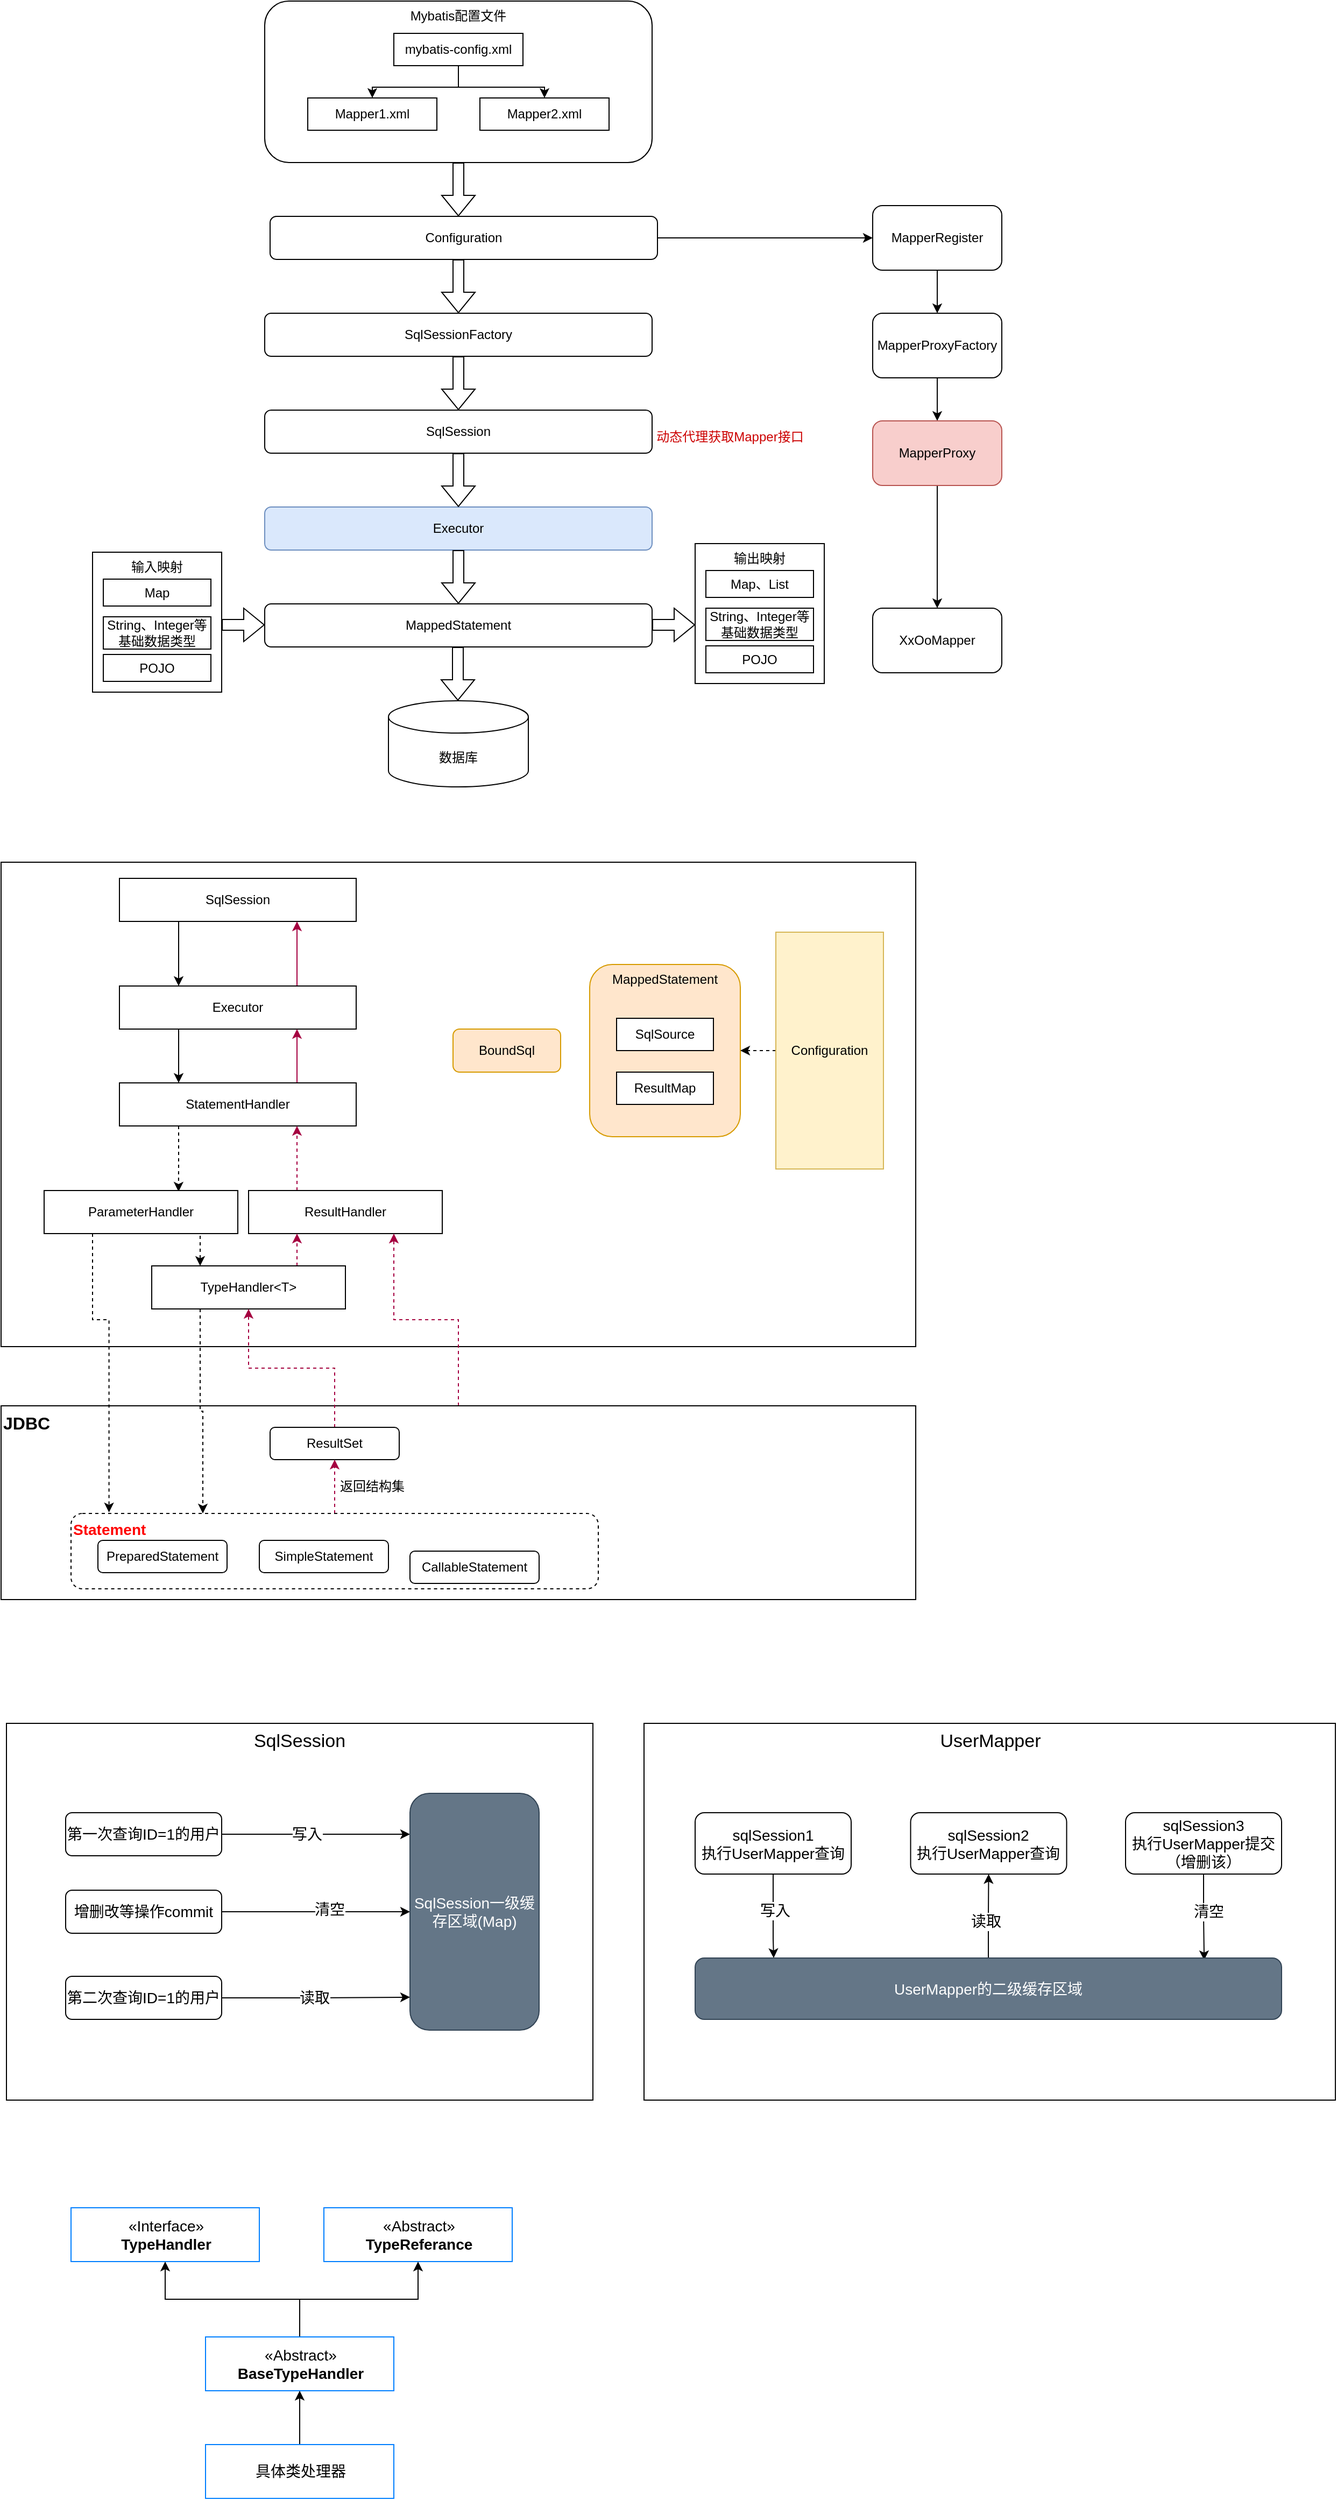 <mxfile version="16.6.2" type="github">
  <diagram id="zrVmGgvz86s285oYRR-s" name="Page-1">
    <mxGraphModel dx="2013" dy="1790" grid="1" gridSize="10" guides="1" tooltips="1" connect="1" arrows="1" fold="1" page="1" pageScale="1" pageWidth="827" pageHeight="1169" math="0" shadow="0">
      <root>
        <mxCell id="0" />
        <mxCell id="1" parent="0" />
        <mxCell id="Rq448YzsMf7xzy8Vdv3U-54" value="" style="rounded=0;whiteSpace=wrap;html=1;" parent="1" vertex="1">
          <mxGeometry x="-550" y="770" width="850" height="450" as="geometry" />
        </mxCell>
        <mxCell id="Rq448YzsMf7xzy8Vdv3U-1" value="Mybatis配置文件" style="rounded=1;whiteSpace=wrap;html=1;verticalAlign=top;" parent="1" vertex="1">
          <mxGeometry x="-305" y="-30" width="360" height="150" as="geometry" />
        </mxCell>
        <mxCell id="Rq448YzsMf7xzy8Vdv3U-4" value="" style="edgeStyle=orthogonalEdgeStyle;rounded=0;orthogonalLoop=1;jettySize=auto;html=1;" parent="1" source="Rq448YzsMf7xzy8Vdv3U-2" target="Rq448YzsMf7xzy8Vdv3U-3" edge="1">
          <mxGeometry relative="1" as="geometry" />
        </mxCell>
        <mxCell id="Rq448YzsMf7xzy8Vdv3U-6" style="edgeStyle=orthogonalEdgeStyle;rounded=0;orthogonalLoop=1;jettySize=auto;html=1;exitX=0.5;exitY=1;exitDx=0;exitDy=0;entryX=0.5;entryY=0;entryDx=0;entryDy=0;" parent="1" source="Rq448YzsMf7xzy8Vdv3U-2" target="Rq448YzsMf7xzy8Vdv3U-5" edge="1">
          <mxGeometry relative="1" as="geometry" />
        </mxCell>
        <mxCell id="Rq448YzsMf7xzy8Vdv3U-2" value="mybatis-config.xml" style="rounded=0;whiteSpace=wrap;html=1;" parent="1" vertex="1">
          <mxGeometry x="-185" width="120" height="30" as="geometry" />
        </mxCell>
        <mxCell id="Rq448YzsMf7xzy8Vdv3U-3" value="Mapper1.xml" style="whiteSpace=wrap;html=1;rounded=0;" parent="1" vertex="1">
          <mxGeometry x="-265" y="60" width="120" height="30" as="geometry" />
        </mxCell>
        <mxCell id="Rq448YzsMf7xzy8Vdv3U-5" value="Mapper2.xml" style="whiteSpace=wrap;html=1;rounded=0;" parent="1" vertex="1">
          <mxGeometry x="-105" y="60" width="120" height="30" as="geometry" />
        </mxCell>
        <mxCell id="Rq448YzsMf7xzy8Vdv3U-7" value="SqlSessionFactory" style="whiteSpace=wrap;html=1;verticalAlign=middle;rounded=1;" parent="1" vertex="1">
          <mxGeometry x="-305" y="260" width="360" height="40" as="geometry" />
        </mxCell>
        <mxCell id="Rq448YzsMf7xzy8Vdv3U-9" value="" style="shape=flexArrow;endArrow=classic;html=1;rounded=0;" parent="1" edge="1">
          <mxGeometry width="50" height="50" relative="1" as="geometry">
            <mxPoint x="-125" y="210" as="sourcePoint" />
            <mxPoint x="-125" y="260" as="targetPoint" />
          </mxGeometry>
        </mxCell>
        <mxCell id="Rq448YzsMf7xzy8Vdv3U-10" value="SqlSession" style="whiteSpace=wrap;html=1;verticalAlign=middle;rounded=1;" parent="1" vertex="1">
          <mxGeometry x="-305" y="350" width="360" height="40" as="geometry" />
        </mxCell>
        <mxCell id="Rq448YzsMf7xzy8Vdv3U-11" value="" style="shape=flexArrow;endArrow=classic;html=1;rounded=0;" parent="1" edge="1">
          <mxGeometry width="50" height="50" relative="1" as="geometry">
            <mxPoint x="-125" y="300" as="sourcePoint" />
            <mxPoint x="-125" y="350" as="targetPoint" />
          </mxGeometry>
        </mxCell>
        <mxCell id="Rq448YzsMf7xzy8Vdv3U-13" value="Executor" style="whiteSpace=wrap;html=1;verticalAlign=middle;rounded=1;fillColor=#dae8fc;strokeColor=#6c8ebf;" parent="1" vertex="1">
          <mxGeometry x="-305" y="440" width="360" height="40" as="geometry" />
        </mxCell>
        <mxCell id="Rq448YzsMf7xzy8Vdv3U-14" value="" style="shape=flexArrow;endArrow=classic;html=1;rounded=0;" parent="1" edge="1">
          <mxGeometry width="50" height="50" relative="1" as="geometry">
            <mxPoint x="-125" y="390" as="sourcePoint" />
            <mxPoint x="-125" y="440" as="targetPoint" />
          </mxGeometry>
        </mxCell>
        <mxCell id="Rq448YzsMf7xzy8Vdv3U-15" value="MappedStatement" style="whiteSpace=wrap;html=1;verticalAlign=middle;rounded=1;" parent="1" vertex="1">
          <mxGeometry x="-305" y="530" width="360" height="40" as="geometry" />
        </mxCell>
        <mxCell id="Rq448YzsMf7xzy8Vdv3U-16" value="" style="shape=flexArrow;endArrow=classic;html=1;rounded=0;" parent="1" edge="1">
          <mxGeometry width="50" height="50" relative="1" as="geometry">
            <mxPoint x="-125" y="480" as="sourcePoint" />
            <mxPoint x="-125" y="530" as="targetPoint" />
          </mxGeometry>
        </mxCell>
        <mxCell id="Rq448YzsMf7xzy8Vdv3U-18" value="数据库" style="shape=cylinder3;whiteSpace=wrap;html=1;boundedLbl=1;backgroundOutline=1;size=15;" parent="1" vertex="1">
          <mxGeometry x="-190" y="620" width="130" height="80" as="geometry" />
        </mxCell>
        <mxCell id="Rq448YzsMf7xzy8Vdv3U-19" value="" style="shape=flexArrow;endArrow=classic;html=1;rounded=0;" parent="1" edge="1">
          <mxGeometry width="50" height="50" relative="1" as="geometry">
            <mxPoint x="-125.5" y="570" as="sourcePoint" />
            <mxPoint x="-125.5" y="620" as="targetPoint" />
          </mxGeometry>
        </mxCell>
        <mxCell id="Rq448YzsMf7xzy8Vdv3U-20" value="输入映射" style="rounded=0;whiteSpace=wrap;html=1;verticalAlign=top;" parent="1" vertex="1">
          <mxGeometry x="-465" y="482" width="120" height="130" as="geometry" />
        </mxCell>
        <mxCell id="Rq448YzsMf7xzy8Vdv3U-21" value="Map" style="rounded=0;whiteSpace=wrap;html=1;" parent="1" vertex="1">
          <mxGeometry x="-455" y="507" width="100" height="25" as="geometry" />
        </mxCell>
        <mxCell id="Rq448YzsMf7xzy8Vdv3U-22" value="String、Integer等基础数据类型" style="rounded=0;whiteSpace=wrap;html=1;" parent="1" vertex="1">
          <mxGeometry x="-455" y="542" width="100" height="30" as="geometry" />
        </mxCell>
        <mxCell id="Rq448YzsMf7xzy8Vdv3U-23" value="POJO" style="rounded=0;whiteSpace=wrap;html=1;" parent="1" vertex="1">
          <mxGeometry x="-455" y="577" width="100" height="25" as="geometry" />
        </mxCell>
        <mxCell id="Rq448YzsMf7xzy8Vdv3U-24" value="输出映射" style="rounded=0;whiteSpace=wrap;html=1;verticalAlign=top;" parent="1" vertex="1">
          <mxGeometry x="95" y="474" width="120" height="130" as="geometry" />
        </mxCell>
        <mxCell id="Rq448YzsMf7xzy8Vdv3U-25" value="Map、List" style="rounded=0;whiteSpace=wrap;html=1;" parent="1" vertex="1">
          <mxGeometry x="105" y="499" width="100" height="25" as="geometry" />
        </mxCell>
        <mxCell id="Rq448YzsMf7xzy8Vdv3U-26" value="String、Integer等基础数据类型" style="rounded=0;whiteSpace=wrap;html=1;" parent="1" vertex="1">
          <mxGeometry x="105" y="534" width="100" height="30" as="geometry" />
        </mxCell>
        <mxCell id="Rq448YzsMf7xzy8Vdv3U-27" value="POJO" style="rounded=0;whiteSpace=wrap;html=1;" parent="1" vertex="1">
          <mxGeometry x="105" y="569" width="100" height="25" as="geometry" />
        </mxCell>
        <mxCell id="Rq448YzsMf7xzy8Vdv3U-29" value="" style="shape=flexArrow;endArrow=classic;html=1;rounded=0;" parent="1" edge="1">
          <mxGeometry width="50" height="50" relative="1" as="geometry">
            <mxPoint x="-345" y="549.5" as="sourcePoint" />
            <mxPoint x="-305" y="549.5" as="targetPoint" />
          </mxGeometry>
        </mxCell>
        <mxCell id="Rq448YzsMf7xzy8Vdv3U-30" value="" style="shape=flexArrow;endArrow=classic;html=1;rounded=0;" parent="1" edge="1">
          <mxGeometry width="50" height="50" relative="1" as="geometry">
            <mxPoint x="55" y="549.5" as="sourcePoint" />
            <mxPoint x="95" y="549.5" as="targetPoint" />
          </mxGeometry>
        </mxCell>
        <mxCell id="Rq448YzsMf7xzy8Vdv3U-33" style="edgeStyle=orthogonalEdgeStyle;rounded=0;orthogonalLoop=1;jettySize=auto;html=1;exitX=0.25;exitY=1;exitDx=0;exitDy=0;entryX=0.25;entryY=0;entryDx=0;entryDy=0;" parent="1" source="Rq448YzsMf7xzy8Vdv3U-31" target="Rq448YzsMf7xzy8Vdv3U-32" edge="1">
          <mxGeometry relative="1" as="geometry" />
        </mxCell>
        <mxCell id="Rq448YzsMf7xzy8Vdv3U-31" value="SqlSession" style="rounded=0;whiteSpace=wrap;html=1;" parent="1" vertex="1">
          <mxGeometry x="-440" y="785" width="220" height="40" as="geometry" />
        </mxCell>
        <mxCell id="Rq448YzsMf7xzy8Vdv3U-34" style="edgeStyle=orthogonalEdgeStyle;rounded=0;orthogonalLoop=1;jettySize=auto;html=1;exitX=0.75;exitY=0;exitDx=0;exitDy=0;entryX=0.75;entryY=1;entryDx=0;entryDy=0;fillColor=#d80073;strokeColor=#A50040;" parent="1" source="Rq448YzsMf7xzy8Vdv3U-32" target="Rq448YzsMf7xzy8Vdv3U-31" edge="1">
          <mxGeometry relative="1" as="geometry" />
        </mxCell>
        <mxCell id="Rq448YzsMf7xzy8Vdv3U-36" style="edgeStyle=orthogonalEdgeStyle;rounded=0;orthogonalLoop=1;jettySize=auto;html=1;exitX=0.25;exitY=1;exitDx=0;exitDy=0;entryX=0.25;entryY=0;entryDx=0;entryDy=0;" parent="1" source="Rq448YzsMf7xzy8Vdv3U-32" target="Rq448YzsMf7xzy8Vdv3U-35" edge="1">
          <mxGeometry relative="1" as="geometry" />
        </mxCell>
        <mxCell id="Rq448YzsMf7xzy8Vdv3U-32" value="Executor" style="rounded=0;whiteSpace=wrap;html=1;" parent="1" vertex="1">
          <mxGeometry x="-440" y="885" width="220" height="40" as="geometry" />
        </mxCell>
        <mxCell id="Rq448YzsMf7xzy8Vdv3U-37" style="edgeStyle=orthogonalEdgeStyle;rounded=0;orthogonalLoop=1;jettySize=auto;html=1;exitX=0.75;exitY=0;exitDx=0;exitDy=0;entryX=0.75;entryY=1;entryDx=0;entryDy=0;fillColor=#d80073;strokeColor=#A50040;" parent="1" source="Rq448YzsMf7xzy8Vdv3U-35" target="Rq448YzsMf7xzy8Vdv3U-32" edge="1">
          <mxGeometry relative="1" as="geometry" />
        </mxCell>
        <mxCell id="Rq448YzsMf7xzy8Vdv3U-41" style="edgeStyle=orthogonalEdgeStyle;rounded=0;orthogonalLoop=1;jettySize=auto;html=1;exitX=0.25;exitY=1;exitDx=0;exitDy=0;entryX=0.694;entryY=0.025;entryDx=0;entryDy=0;entryPerimeter=0;dashed=1;" parent="1" source="Rq448YzsMf7xzy8Vdv3U-35" target="Rq448YzsMf7xzy8Vdv3U-38" edge="1">
          <mxGeometry relative="1" as="geometry" />
        </mxCell>
        <mxCell id="Rq448YzsMf7xzy8Vdv3U-35" value="StatementHandler" style="rounded=0;whiteSpace=wrap;html=1;" parent="1" vertex="1">
          <mxGeometry x="-440" y="975" width="220" height="40" as="geometry" />
        </mxCell>
        <mxCell id="Rq448YzsMf7xzy8Vdv3U-51" style="edgeStyle=orthogonalEdgeStyle;rounded=0;orthogonalLoop=1;jettySize=auto;html=1;exitX=0.75;exitY=1;exitDx=0;exitDy=0;entryX=0.25;entryY=0;entryDx=0;entryDy=0;dashed=1;" parent="1" source="Rq448YzsMf7xzy8Vdv3U-38" target="Rq448YzsMf7xzy8Vdv3U-50" edge="1">
          <mxGeometry relative="1" as="geometry" />
        </mxCell>
        <mxCell id="Rq448YzsMf7xzy8Vdv3U-38" value="ParameterHandler" style="rounded=0;whiteSpace=wrap;html=1;" parent="1" vertex="1">
          <mxGeometry x="-510" y="1075" width="180" height="40" as="geometry" />
        </mxCell>
        <mxCell id="Rq448YzsMf7xzy8Vdv3U-49" style="edgeStyle=orthogonalEdgeStyle;rounded=0;orthogonalLoop=1;jettySize=auto;html=1;exitX=0.25;exitY=0;exitDx=0;exitDy=0;entryX=0.75;entryY=1;entryDx=0;entryDy=0;dashed=1;fillColor=#d80073;strokeColor=#A50040;" parent="1" source="Rq448YzsMf7xzy8Vdv3U-39" target="Rq448YzsMf7xzy8Vdv3U-35" edge="1">
          <mxGeometry relative="1" as="geometry" />
        </mxCell>
        <mxCell id="Rq448YzsMf7xzy8Vdv3U-39" value="ResultHandler" style="rounded=0;whiteSpace=wrap;html=1;" parent="1" vertex="1">
          <mxGeometry x="-320" y="1075" width="180" height="40" as="geometry" />
        </mxCell>
        <mxCell id="Rq448YzsMf7xzy8Vdv3U-52" style="edgeStyle=orthogonalEdgeStyle;rounded=0;orthogonalLoop=1;jettySize=auto;html=1;exitX=0.75;exitY=0;exitDx=0;exitDy=0;entryX=0.25;entryY=1;entryDx=0;entryDy=0;dashed=1;fillColor=#d80073;strokeColor=#A50040;" parent="1" source="Rq448YzsMf7xzy8Vdv3U-50" target="Rq448YzsMf7xzy8Vdv3U-39" edge="1">
          <mxGeometry relative="1" as="geometry" />
        </mxCell>
        <mxCell id="Rq448YzsMf7xzy8Vdv3U-50" value="TypeHandler&amp;lt;T&amp;gt;" style="rounded=0;whiteSpace=wrap;html=1;" parent="1" vertex="1">
          <mxGeometry x="-410" y="1145" width="180" height="40" as="geometry" />
        </mxCell>
        <mxCell id="Rq448YzsMf7xzy8Vdv3U-55" value="BoundSql" style="rounded=1;whiteSpace=wrap;html=1;fillColor=#ffe6cc;strokeColor=#d79b00;" parent="1" vertex="1">
          <mxGeometry x="-130" y="925" width="100" height="40" as="geometry" />
        </mxCell>
        <mxCell id="Rq448YzsMf7xzy8Vdv3U-56" value="MappedStatement" style="rounded=1;whiteSpace=wrap;html=1;fillColor=#ffe6cc;strokeColor=#d79b00;verticalAlign=top;" parent="1" vertex="1">
          <mxGeometry x="-3" y="865" width="140" height="160" as="geometry" />
        </mxCell>
        <mxCell id="Rq448YzsMf7xzy8Vdv3U-57" value="SqlSource" style="rounded=0;whiteSpace=wrap;html=1;" parent="1" vertex="1">
          <mxGeometry x="22" y="915" width="90" height="30" as="geometry" />
        </mxCell>
        <mxCell id="Rq448YzsMf7xzy8Vdv3U-58" value="ResultMap" style="rounded=0;whiteSpace=wrap;html=1;" parent="1" vertex="1">
          <mxGeometry x="22" y="965" width="90" height="30" as="geometry" />
        </mxCell>
        <mxCell id="Rq448YzsMf7xzy8Vdv3U-61" style="edgeStyle=orthogonalEdgeStyle;rounded=0;orthogonalLoop=1;jettySize=auto;html=1;exitX=0;exitY=0.5;exitDx=0;exitDy=0;entryX=1;entryY=0.5;entryDx=0;entryDy=0;dashed=1;" parent="1" source="Rq448YzsMf7xzy8Vdv3U-60" target="Rq448YzsMf7xzy8Vdv3U-56" edge="1">
          <mxGeometry relative="1" as="geometry" />
        </mxCell>
        <mxCell id="Rq448YzsMf7xzy8Vdv3U-60" value="Configuration" style="rounded=0;whiteSpace=wrap;html=1;fillColor=#fff2cc;strokeColor=#d6b656;" parent="1" vertex="1">
          <mxGeometry x="170" y="835" width="100" height="220" as="geometry" />
        </mxCell>
        <mxCell id="Rq448YzsMf7xzy8Vdv3U-74" style="edgeStyle=orthogonalEdgeStyle;rounded=0;orthogonalLoop=1;jettySize=auto;html=1;exitX=0.5;exitY=0;exitDx=0;exitDy=0;entryX=0.75;entryY=1;entryDx=0;entryDy=0;dashed=1;fontSize=12;fillColor=#d80073;strokeColor=#A50040;" parent="1" source="Rq448YzsMf7xzy8Vdv3U-62" target="Rq448YzsMf7xzy8Vdv3U-39" edge="1">
          <mxGeometry relative="1" as="geometry" />
        </mxCell>
        <mxCell id="Rq448YzsMf7xzy8Vdv3U-62" value="&lt;b&gt;&lt;font style=&quot;font-size: 16px&quot;&gt;JDBC&lt;/font&gt;&lt;/b&gt;" style="rounded=0;whiteSpace=wrap;html=1;verticalAlign=top;align=left;" parent="1" vertex="1">
          <mxGeometry x="-550" y="1275" width="850" height="180" as="geometry" />
        </mxCell>
        <mxCell id="Rq448YzsMf7xzy8Vdv3U-72" style="edgeStyle=orthogonalEdgeStyle;rounded=0;orthogonalLoop=1;jettySize=auto;html=1;exitX=0.5;exitY=0;exitDx=0;exitDy=0;entryX=0.5;entryY=1;entryDx=0;entryDy=0;dashed=1;fontSize=12;fillColor=#d80073;strokeColor=#A50040;" parent="1" source="Rq448YzsMf7xzy8Vdv3U-63" target="Rq448YzsMf7xzy8Vdv3U-50" edge="1">
          <mxGeometry relative="1" as="geometry" />
        </mxCell>
        <mxCell id="Rq448YzsMf7xzy8Vdv3U-63" value="ResultSet" style="rounded=1;whiteSpace=wrap;html=1;fontSize=12;fontStyle=0" parent="1" vertex="1">
          <mxGeometry x="-300" y="1295" width="120" height="30" as="geometry" />
        </mxCell>
        <mxCell id="Rq448YzsMf7xzy8Vdv3U-70" style="edgeStyle=orthogonalEdgeStyle;rounded=0;orthogonalLoop=1;jettySize=auto;html=1;exitX=0.5;exitY=0;exitDx=0;exitDy=0;entryX=0.5;entryY=1;entryDx=0;entryDy=0;dashed=1;fontSize=12;fillColor=#d80073;strokeColor=#A50040;" parent="1" source="Rq448YzsMf7xzy8Vdv3U-64" target="Rq448YzsMf7xzy8Vdv3U-63" edge="1">
          <mxGeometry relative="1" as="geometry" />
        </mxCell>
        <mxCell id="Rq448YzsMf7xzy8Vdv3U-64" value="&lt;b&gt;&lt;font style=&quot;font-size: 14px&quot; color=&quot;#ff0000&quot;&gt;Statement&lt;/font&gt;&lt;/b&gt;" style="rounded=1;whiteSpace=wrap;html=1;fontSize=12;dashed=1;verticalAlign=top;align=left;" parent="1" vertex="1">
          <mxGeometry x="-485" y="1375" width="490" height="70" as="geometry" />
        </mxCell>
        <mxCell id="Rq448YzsMf7xzy8Vdv3U-66" value="PreparedStatement" style="rounded=1;whiteSpace=wrap;html=1;fontSize=12;fontStyle=0" parent="1" vertex="1">
          <mxGeometry x="-460" y="1400" width="120" height="30" as="geometry" />
        </mxCell>
        <mxCell id="Rq448YzsMf7xzy8Vdv3U-67" value="SimpleStatement" style="rounded=1;whiteSpace=wrap;html=1;fontSize=12;fontStyle=0" parent="1" vertex="1">
          <mxGeometry x="-310" y="1400" width="120" height="30" as="geometry" />
        </mxCell>
        <mxCell id="Rq448YzsMf7xzy8Vdv3U-68" value="CallableStatement" style="rounded=1;whiteSpace=wrap;html=1;fontSize=12;fontStyle=0" parent="1" vertex="1">
          <mxGeometry x="-170" y="1410" width="120" height="30" as="geometry" />
        </mxCell>
        <mxCell id="Rq448YzsMf7xzy8Vdv3U-71" value="返回结构集" style="text;html=1;strokeColor=none;fillColor=none;align=center;verticalAlign=middle;whiteSpace=wrap;rounded=0;dashed=1;fontSize=12;" parent="1" vertex="1">
          <mxGeometry x="-240" y="1335" width="70" height="30" as="geometry" />
        </mxCell>
        <mxCell id="Rq448YzsMf7xzy8Vdv3U-75" style="edgeStyle=orthogonalEdgeStyle;rounded=0;orthogonalLoop=1;jettySize=auto;html=1;exitX=0.25;exitY=1;exitDx=0;exitDy=0;entryX=0.118;entryY=0.55;entryDx=0;entryDy=0;entryPerimeter=0;dashed=1;fontSize=12;" parent="1" source="Rq448YzsMf7xzy8Vdv3U-38" target="Rq448YzsMf7xzy8Vdv3U-62" edge="1">
          <mxGeometry relative="1" as="geometry" />
        </mxCell>
        <mxCell id="Rq448YzsMf7xzy8Vdv3U-77" style="edgeStyle=orthogonalEdgeStyle;rounded=0;orthogonalLoop=1;jettySize=auto;html=1;exitX=0.25;exitY=1;exitDx=0;exitDy=0;entryX=0.25;entryY=0;entryDx=0;entryDy=0;dashed=1;fontSize=12;" parent="1" source="Rq448YzsMf7xzy8Vdv3U-50" target="Rq448YzsMf7xzy8Vdv3U-64" edge="1">
          <mxGeometry relative="1" as="geometry" />
        </mxCell>
        <mxCell id="AFXGD0vldeX-8flnhmzO-6" value="" style="edgeStyle=orthogonalEdgeStyle;rounded=0;orthogonalLoop=1;jettySize=auto;html=1;" parent="1" source="AFXGD0vldeX-8flnhmzO-1" target="AFXGD0vldeX-8flnhmzO-5" edge="1">
          <mxGeometry relative="1" as="geometry" />
        </mxCell>
        <mxCell id="AFXGD0vldeX-8flnhmzO-1" value="Configuration" style="whiteSpace=wrap;html=1;verticalAlign=middle;rounded=1;" parent="1" vertex="1">
          <mxGeometry x="-300" y="170" width="360" height="40" as="geometry" />
        </mxCell>
        <mxCell id="AFXGD0vldeX-8flnhmzO-3" value="" style="shape=flexArrow;endArrow=classic;html=1;rounded=0;exitX=0.5;exitY=1;exitDx=0;exitDy=0;" parent="1" source="Rq448YzsMf7xzy8Vdv3U-1" edge="1">
          <mxGeometry width="50" height="50" relative="1" as="geometry">
            <mxPoint x="-125" y="140" as="sourcePoint" />
            <mxPoint x="-125" y="170" as="targetPoint" />
          </mxGeometry>
        </mxCell>
        <mxCell id="AFXGD0vldeX-8flnhmzO-8" value="" style="edgeStyle=orthogonalEdgeStyle;rounded=0;orthogonalLoop=1;jettySize=auto;html=1;" parent="1" source="AFXGD0vldeX-8flnhmzO-5" target="AFXGD0vldeX-8flnhmzO-7" edge="1">
          <mxGeometry relative="1" as="geometry" />
        </mxCell>
        <mxCell id="AFXGD0vldeX-8flnhmzO-5" value="MapperRegister" style="whiteSpace=wrap;html=1;rounded=1;" parent="1" vertex="1">
          <mxGeometry x="260" y="160" width="120" height="60" as="geometry" />
        </mxCell>
        <mxCell id="AFXGD0vldeX-8flnhmzO-10" value="" style="edgeStyle=orthogonalEdgeStyle;rounded=0;orthogonalLoop=1;jettySize=auto;html=1;" parent="1" source="AFXGD0vldeX-8flnhmzO-7" target="AFXGD0vldeX-8flnhmzO-9" edge="1">
          <mxGeometry relative="1" as="geometry" />
        </mxCell>
        <mxCell id="AFXGD0vldeX-8flnhmzO-7" value="MapperProxyFactory" style="whiteSpace=wrap;html=1;rounded=1;" parent="1" vertex="1">
          <mxGeometry x="260" y="260" width="120" height="60" as="geometry" />
        </mxCell>
        <mxCell id="AFXGD0vldeX-8flnhmzO-12" value="" style="edgeStyle=orthogonalEdgeStyle;rounded=0;orthogonalLoop=1;jettySize=auto;html=1;" parent="1" source="AFXGD0vldeX-8flnhmzO-9" target="AFXGD0vldeX-8flnhmzO-11" edge="1">
          <mxGeometry relative="1" as="geometry" />
        </mxCell>
        <mxCell id="AFXGD0vldeX-8flnhmzO-9" value="MapperProxy" style="whiteSpace=wrap;html=1;rounded=1;fillColor=#f8cecc;strokeColor=#b85450;" parent="1" vertex="1">
          <mxGeometry x="260" y="360" width="120" height="60" as="geometry" />
        </mxCell>
        <mxCell id="AFXGD0vldeX-8flnhmzO-11" value="XxOoMapper" style="whiteSpace=wrap;html=1;rounded=1;" parent="1" vertex="1">
          <mxGeometry x="260" y="534" width="120" height="60" as="geometry" />
        </mxCell>
        <mxCell id="AFXGD0vldeX-8flnhmzO-14" value="动态代理获取Mapper接口" style="text;html=1;strokeColor=none;fillColor=none;align=center;verticalAlign=middle;whiteSpace=wrap;rounded=0;fontColor=#CC0000;" parent="1" vertex="1">
          <mxGeometry x="40" y="360" width="175" height="30" as="geometry" />
        </mxCell>
        <mxCell id="Y9dcvcBHEjXSq1MkC8Hs-1" value="SqlSession" style="rounded=0;whiteSpace=wrap;html=1;verticalAlign=top;fontSize=17;" parent="1" vertex="1">
          <mxGeometry x="-545" y="1570" width="545" height="350" as="geometry" />
        </mxCell>
        <mxCell id="Y9dcvcBHEjXSq1MkC8Hs-4" style="edgeStyle=orthogonalEdgeStyle;rounded=0;orthogonalLoop=1;jettySize=auto;html=1;exitX=1;exitY=0.5;exitDx=0;exitDy=0;entryX=0;entryY=0.25;entryDx=0;entryDy=0;fontSize=14;" parent="1" source="Y9dcvcBHEjXSq1MkC8Hs-2" edge="1">
          <mxGeometry relative="1" as="geometry">
            <mxPoint x="-170" y="1673" as="targetPoint" />
          </mxGeometry>
        </mxCell>
        <mxCell id="Y9dcvcBHEjXSq1MkC8Hs-6" value="写入" style="edgeLabel;html=1;align=center;verticalAlign=middle;resizable=0;points=[];fontSize=14;fontColor=#000000;" parent="Y9dcvcBHEjXSq1MkC8Hs-4" vertex="1" connectable="0">
          <mxGeometry x="-0.106" y="1" relative="1" as="geometry">
            <mxPoint y="1" as="offset" />
          </mxGeometry>
        </mxCell>
        <mxCell id="Y9dcvcBHEjXSq1MkC8Hs-2" value="第一次查询ID=1的用户" style="rounded=1;whiteSpace=wrap;html=1;fontSize=14;align=center;" parent="1" vertex="1">
          <mxGeometry x="-490" y="1653" width="145" height="40" as="geometry" />
        </mxCell>
        <mxCell id="Y9dcvcBHEjXSq1MkC8Hs-3" value="SqlSession一级缓存区域(Map)" style="rounded=1;whiteSpace=wrap;html=1;fontSize=14;strokeColor=#314354;fillColor=#647687;fontColor=#ffffff;" parent="1" vertex="1">
          <mxGeometry x="-170" y="1635" width="120" height="220" as="geometry" />
        </mxCell>
        <mxCell id="Y9dcvcBHEjXSq1MkC8Hs-7" style="edgeStyle=orthogonalEdgeStyle;rounded=0;orthogonalLoop=1;jettySize=auto;html=1;exitX=1;exitY=0.5;exitDx=0;exitDy=0;entryX=0;entryY=0.5;entryDx=0;entryDy=0;fontSize=14;fontColor=#000000;" parent="1" source="Y9dcvcBHEjXSq1MkC8Hs-5" target="Y9dcvcBHEjXSq1MkC8Hs-3" edge="1">
          <mxGeometry relative="1" as="geometry" />
        </mxCell>
        <mxCell id="Y9dcvcBHEjXSq1MkC8Hs-8" value="清空" style="edgeLabel;html=1;align=center;verticalAlign=middle;resizable=0;points=[];fontSize=14;fontColor=#000000;" parent="Y9dcvcBHEjXSq1MkC8Hs-7" vertex="1" connectable="0">
          <mxGeometry x="0.141" y="3" relative="1" as="geometry">
            <mxPoint y="1" as="offset" />
          </mxGeometry>
        </mxCell>
        <mxCell id="Y9dcvcBHEjXSq1MkC8Hs-5" value="增删改等操作commit" style="rounded=1;whiteSpace=wrap;html=1;fontSize=14;align=center;" parent="1" vertex="1">
          <mxGeometry x="-490" y="1725" width="145" height="40" as="geometry" />
        </mxCell>
        <mxCell id="Y9dcvcBHEjXSq1MkC8Hs-10" style="edgeStyle=orthogonalEdgeStyle;rounded=0;orthogonalLoop=1;jettySize=auto;html=1;exitX=1;exitY=0.5;exitDx=0;exitDy=0;entryX=0;entryY=0.861;entryDx=0;entryDy=0;entryPerimeter=0;fontSize=14;fontColor=#000000;" parent="1" source="Y9dcvcBHEjXSq1MkC8Hs-9" target="Y9dcvcBHEjXSq1MkC8Hs-3" edge="1">
          <mxGeometry relative="1" as="geometry" />
        </mxCell>
        <mxCell id="Y9dcvcBHEjXSq1MkC8Hs-11" value="读取" style="edgeLabel;html=1;align=center;verticalAlign=middle;resizable=0;points=[];fontSize=14;fontColor=#000000;" parent="Y9dcvcBHEjXSq1MkC8Hs-10" vertex="1" connectable="0">
          <mxGeometry x="-0.021" y="1" relative="1" as="geometry">
            <mxPoint y="1" as="offset" />
          </mxGeometry>
        </mxCell>
        <mxCell id="Y9dcvcBHEjXSq1MkC8Hs-9" value="第二次查询ID=1的用户" style="rounded=1;whiteSpace=wrap;html=1;fontSize=14;align=center;" parent="1" vertex="1">
          <mxGeometry x="-490" y="1805" width="145" height="40" as="geometry" />
        </mxCell>
        <mxCell id="Y9dcvcBHEjXSq1MkC8Hs-12" value="UserMapper" style="rounded=0;whiteSpace=wrap;html=1;verticalAlign=top;fontSize=17;" parent="1" vertex="1">
          <mxGeometry x="47.5" y="1570" width="642.5" height="350" as="geometry" />
        </mxCell>
        <mxCell id="Y9dcvcBHEjXSq1MkC8Hs-17" style="edgeStyle=orthogonalEdgeStyle;rounded=0;orthogonalLoop=1;jettySize=auto;html=1;exitX=0.5;exitY=1;exitDx=0;exitDy=0;fontSize=14;fontColor=#000000;" parent="1" source="Y9dcvcBHEjXSq1MkC8Hs-13" target="Y9dcvcBHEjXSq1MkC8Hs-16" edge="1">
          <mxGeometry relative="1" as="geometry">
            <Array as="points">
              <mxPoint x="168" y="1770" />
              <mxPoint x="168" y="1770" />
            </Array>
          </mxGeometry>
        </mxCell>
        <mxCell id="Y9dcvcBHEjXSq1MkC8Hs-18" value="写入" style="edgeLabel;html=1;align=center;verticalAlign=middle;resizable=0;points=[];fontSize=14;fontColor=#000000;" parent="Y9dcvcBHEjXSq1MkC8Hs-17" vertex="1" connectable="0">
          <mxGeometry x="-0.128" y="1" relative="1" as="geometry">
            <mxPoint as="offset" />
          </mxGeometry>
        </mxCell>
        <mxCell id="Y9dcvcBHEjXSq1MkC8Hs-13" value="sqlSession1&lt;br&gt;执行UserMapper查询" style="rounded=1;whiteSpace=wrap;html=1;fontSize=14;align=center;" parent="1" vertex="1">
          <mxGeometry x="95" y="1653" width="145" height="57" as="geometry" />
        </mxCell>
        <mxCell id="Y9dcvcBHEjXSq1MkC8Hs-14" value="sqlSession2&lt;br&gt;执行UserMapper查询" style="rounded=1;whiteSpace=wrap;html=1;fontSize=14;align=center;" parent="1" vertex="1">
          <mxGeometry x="295.25" y="1653" width="145" height="57" as="geometry" />
        </mxCell>
        <mxCell id="Y9dcvcBHEjXSq1MkC8Hs-20" style="edgeStyle=orthogonalEdgeStyle;rounded=0;orthogonalLoop=1;jettySize=auto;html=1;exitX=0.5;exitY=1;exitDx=0;exitDy=0;entryX=0.868;entryY=0.035;entryDx=0;entryDy=0;entryPerimeter=0;fontSize=14;fontColor=#000000;" parent="1" source="Y9dcvcBHEjXSq1MkC8Hs-15" target="Y9dcvcBHEjXSq1MkC8Hs-16" edge="1">
          <mxGeometry relative="1" as="geometry" />
        </mxCell>
        <mxCell id="Y9dcvcBHEjXSq1MkC8Hs-22" value="清空" style="edgeLabel;html=1;align=center;verticalAlign=middle;resizable=0;points=[];fontSize=14;fontColor=#000000;" parent="Y9dcvcBHEjXSq1MkC8Hs-20" vertex="1" connectable="0">
          <mxGeometry x="-0.169" y="4" relative="1" as="geometry">
            <mxPoint y="1" as="offset" />
          </mxGeometry>
        </mxCell>
        <mxCell id="Y9dcvcBHEjXSq1MkC8Hs-15" value="sqlSession3&lt;br&gt;执行UserMapper提交（增删该）" style="rounded=1;whiteSpace=wrap;html=1;fontSize=14;align=center;" parent="1" vertex="1">
          <mxGeometry x="495" y="1653" width="145" height="57" as="geometry" />
        </mxCell>
        <mxCell id="Y9dcvcBHEjXSq1MkC8Hs-19" style="edgeStyle=orthogonalEdgeStyle;rounded=0;orthogonalLoop=1;jettySize=auto;html=1;exitX=0.5;exitY=0;exitDx=0;exitDy=0;entryX=0.5;entryY=1;entryDx=0;entryDy=0;fontSize=14;fontColor=#000000;" parent="1" source="Y9dcvcBHEjXSq1MkC8Hs-16" target="Y9dcvcBHEjXSq1MkC8Hs-14" edge="1">
          <mxGeometry relative="1" as="geometry" />
        </mxCell>
        <mxCell id="Y9dcvcBHEjXSq1MkC8Hs-21" value="读取" style="edgeLabel;html=1;align=center;verticalAlign=middle;resizable=0;points=[];fontSize=14;fontColor=#000000;" parent="Y9dcvcBHEjXSq1MkC8Hs-19" vertex="1" connectable="0">
          <mxGeometry x="-0.119" y="4" relative="1" as="geometry">
            <mxPoint x="1" as="offset" />
          </mxGeometry>
        </mxCell>
        <mxCell id="Y9dcvcBHEjXSq1MkC8Hs-16" value="UserMapper的二级缓存区域" style="rounded=1;whiteSpace=wrap;html=1;fontSize=14;align=center;fillColor=#647687;fontColor=#ffffff;strokeColor=#314354;" parent="1" vertex="1">
          <mxGeometry x="95" y="1788" width="545" height="57" as="geometry" />
        </mxCell>
        <mxCell id="Y9dcvcBHEjXSq1MkC8Hs-25" value="«Interface»&lt;br&gt;&lt;b&gt;TypeHandler&lt;/b&gt;" style="html=1;fontSize=14;fontColor=#000000;strokeColor=#007FFF;" parent="1" vertex="1">
          <mxGeometry x="-485" y="2020" width="175" height="50" as="geometry" />
        </mxCell>
        <mxCell id="Y9dcvcBHEjXSq1MkC8Hs-26" value="«Abstract»&lt;br&gt;&lt;b&gt;TypeReferance&lt;/b&gt;" style="html=1;fontSize=14;fontColor=#000000;strokeColor=#007FFF;" parent="1" vertex="1">
          <mxGeometry x="-250" y="2020" width="175" height="50" as="geometry" />
        </mxCell>
        <mxCell id="Y9dcvcBHEjXSq1MkC8Hs-28" style="edgeStyle=orthogonalEdgeStyle;rounded=0;orthogonalLoop=1;jettySize=auto;html=1;exitX=0.5;exitY=0;exitDx=0;exitDy=0;entryX=0.5;entryY=1;entryDx=0;entryDy=0;fontSize=14;fontColor=#000000;" parent="1" source="Y9dcvcBHEjXSq1MkC8Hs-27" target="Y9dcvcBHEjXSq1MkC8Hs-25" edge="1">
          <mxGeometry relative="1" as="geometry" />
        </mxCell>
        <mxCell id="Y9dcvcBHEjXSq1MkC8Hs-29" style="edgeStyle=orthogonalEdgeStyle;rounded=0;orthogonalLoop=1;jettySize=auto;html=1;exitX=0.5;exitY=0;exitDx=0;exitDy=0;entryX=0.5;entryY=1;entryDx=0;entryDy=0;fontSize=14;fontColor=#000000;" parent="1" source="Y9dcvcBHEjXSq1MkC8Hs-27" target="Y9dcvcBHEjXSq1MkC8Hs-26" edge="1">
          <mxGeometry relative="1" as="geometry" />
        </mxCell>
        <mxCell id="Y9dcvcBHEjXSq1MkC8Hs-27" value="«Abstract»&lt;br&gt;&lt;b&gt;BaseTypeHandler&lt;/b&gt;" style="html=1;fontSize=14;fontColor=#000000;strokeColor=#007FFF;" parent="1" vertex="1">
          <mxGeometry x="-360" y="2140" width="175" height="50" as="geometry" />
        </mxCell>
        <mxCell id="Y9dcvcBHEjXSq1MkC8Hs-31" style="edgeStyle=orthogonalEdgeStyle;rounded=0;orthogonalLoop=1;jettySize=auto;html=1;exitX=0.5;exitY=0;exitDx=0;exitDy=0;entryX=0.5;entryY=1;entryDx=0;entryDy=0;fontSize=14;fontColor=#000000;" parent="1" source="Y9dcvcBHEjXSq1MkC8Hs-30" target="Y9dcvcBHEjXSq1MkC8Hs-27" edge="1">
          <mxGeometry relative="1" as="geometry" />
        </mxCell>
        <mxCell id="Y9dcvcBHEjXSq1MkC8Hs-30" value="具体类处理器" style="html=1;fontSize=14;fontColor=#000000;strokeColor=#007FFF;" parent="1" vertex="1">
          <mxGeometry x="-360" y="2240" width="175" height="50" as="geometry" />
        </mxCell>
      </root>
    </mxGraphModel>
  </diagram>
</mxfile>
